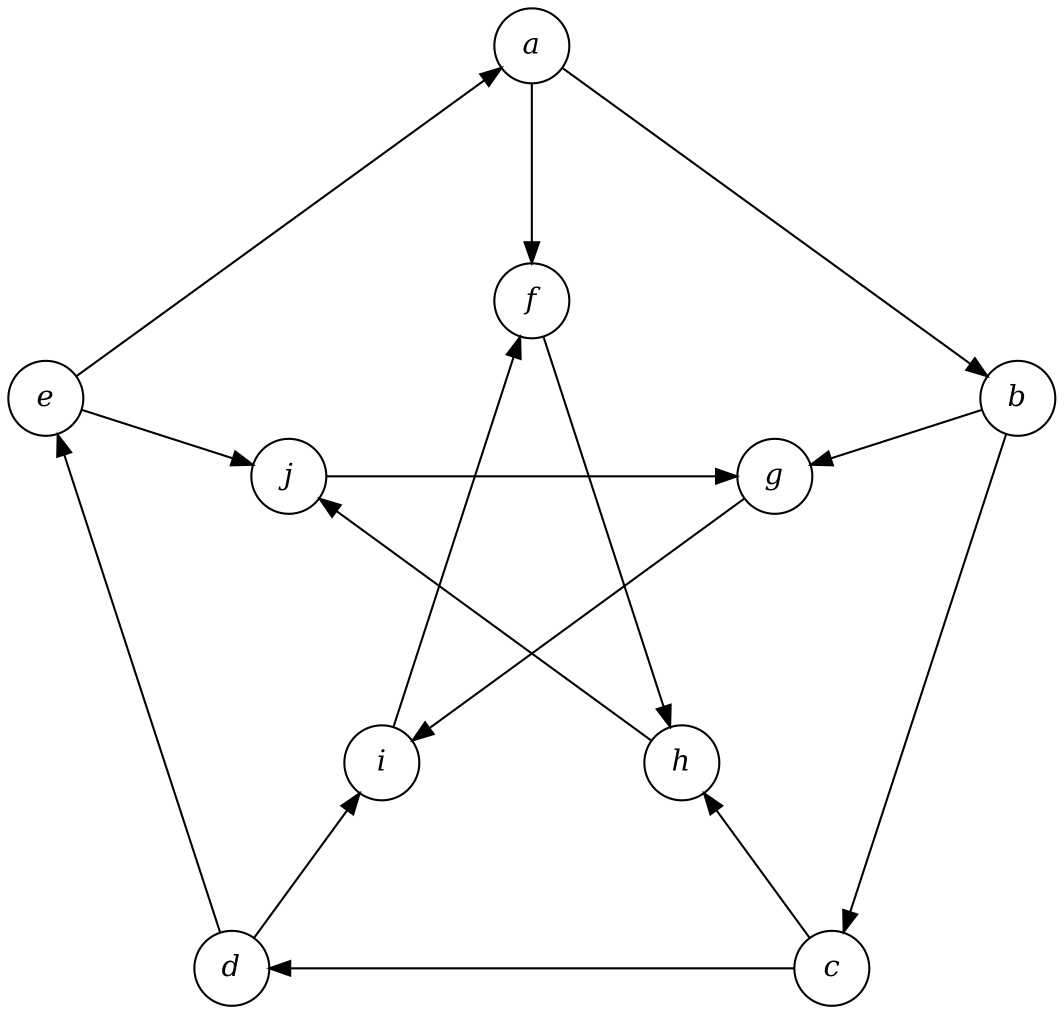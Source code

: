 digraph "Petersen Directed" {
  layout="neato"
  node [shape=circle fontname="Times-Italic"]
  a [pos="0,3.40!"]
  b [pos="3.24,1.05!"]
  c [pos="2,-2.75!"]
  d [pos="-2,-2.75!"]
  e [pos="-3.24,1.05!"]
  f [pos="0,1.70!"]
  g [pos="1.62,0.53!"]
  h [pos="1,-1.38!"]
  i [pos="-1,-1.38!"]
  j [pos="-1.62,0.53!"]
  a -> b
  b -> c
  c -> d
  d -> e
  e -> a
  f -> h
  h -> j
  j -> g
  g -> i
  i -> f
  a -> f
  b -> g
  c -> h
  d -> i
  e -> j
}

